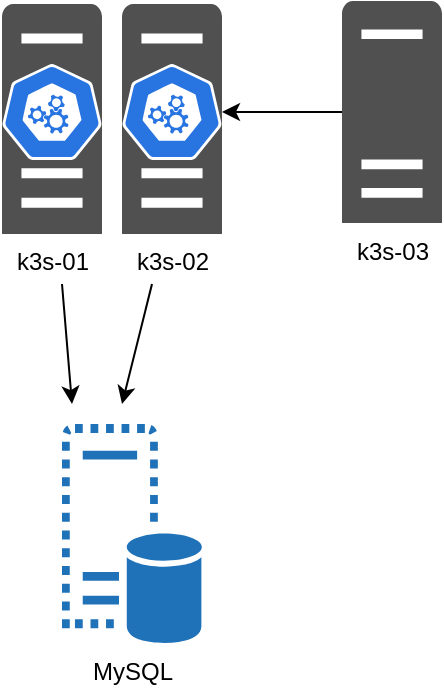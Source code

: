 <mxfile version="20.8.23" type="github">
  <diagram id="f106602c-feb2-e66a-4537-3a34d633f6aa" name="Page-1">
    <mxGraphModel dx="714" dy="503" grid="1" gridSize="10" guides="1" tooltips="1" connect="1" arrows="1" fold="1" page="1" pageScale="1" pageWidth="1169" pageHeight="827" background="none" math="0" shadow="0">
      <root>
        <mxCell id="0" />
        <mxCell id="1" parent="0" />
        <mxCell id="9vJiYLKIISm6_TSQ1ZCC-1010" value="MySQL" style="sketch=0;pointerEvents=1;shadow=0;dashed=0;html=1;strokeColor=none;labelPosition=center;verticalLabelPosition=bottom;verticalAlign=top;outlineConnect=0;align=center;shape=mxgraph.office.servers.virtual_database_server;fillColor=#2072B8;" parent="1" vertex="1">
          <mxGeometry x="320" y="350" width="70" height="110" as="geometry" />
        </mxCell>
        <mxCell id="I6gsbFjo42ZIX-rjy7hb-1" value="" style="rounded=0;orthogonalLoop=1;jettySize=auto;html=1;" edge="1" parent="1">
          <mxGeometry relative="1" as="geometry">
            <mxPoint x="365" y="280" as="sourcePoint" />
            <mxPoint x="350" y="340" as="targetPoint" />
          </mxGeometry>
        </mxCell>
        <mxCell id="I6gsbFjo42ZIX-rjy7hb-2" value="" style="rounded=0;orthogonalLoop=1;jettySize=auto;html=1;" edge="1" parent="1">
          <mxGeometry relative="1" as="geometry">
            <mxPoint x="320" y="280" as="sourcePoint" />
            <mxPoint x="325" y="340" as="targetPoint" />
          </mxGeometry>
        </mxCell>
        <mxCell id="I6gsbFjo42ZIX-rjy7hb-10" value="" style="group" vertex="1" connectable="0" parent="1">
          <mxGeometry x="290" y="140" width="50" height="115" as="geometry" />
        </mxCell>
        <mxCell id="I6gsbFjo42ZIX-rjy7hb-8" value="k3s-01&lt;br&gt;" style="sketch=0;pointerEvents=1;shadow=0;dashed=0;html=1;strokeColor=none;fillColor=#505050;labelPosition=center;verticalLabelPosition=bottom;verticalAlign=top;outlineConnect=0;align=center;shape=mxgraph.office.servers.server_generic;" vertex="1" parent="I6gsbFjo42ZIX-rjy7hb-10">
          <mxGeometry width="50" height="115" as="geometry" />
        </mxCell>
        <mxCell id="I6gsbFjo42ZIX-rjy7hb-9" value="" style="sketch=0;html=1;dashed=0;whitespace=wrap;fillColor=#2875E2;strokeColor=#ffffff;points=[[0.005,0.63,0],[0.1,0.2,0],[0.9,0.2,0],[0.5,0,0],[0.995,0.63,0],[0.72,0.99,0],[0.5,1,0],[0.28,0.99,0]];verticalLabelPosition=bottom;align=center;verticalAlign=top;shape=mxgraph.kubernetes.icon;prIcon=master" vertex="1" parent="I6gsbFjo42ZIX-rjy7hb-10">
          <mxGeometry y="30" width="50" height="48" as="geometry" />
        </mxCell>
        <mxCell id="I6gsbFjo42ZIX-rjy7hb-11" value="" style="group" vertex="1" connectable="0" parent="1">
          <mxGeometry x="350" y="140" width="50" height="115" as="geometry" />
        </mxCell>
        <mxCell id="I6gsbFjo42ZIX-rjy7hb-12" value="k3s-02" style="sketch=0;pointerEvents=1;shadow=0;dashed=0;html=1;strokeColor=none;fillColor=#505050;labelPosition=center;verticalLabelPosition=bottom;verticalAlign=top;outlineConnect=0;align=center;shape=mxgraph.office.servers.server_generic;" vertex="1" parent="I6gsbFjo42ZIX-rjy7hb-11">
          <mxGeometry width="50" height="115" as="geometry" />
        </mxCell>
        <mxCell id="I6gsbFjo42ZIX-rjy7hb-13" value="" style="sketch=0;html=1;dashed=0;whitespace=wrap;fillColor=#2875E2;strokeColor=#ffffff;points=[[0.005,0.63,0],[0.1,0.2,0],[0.9,0.2,0],[0.5,0,0],[0.995,0.63,0],[0.72,0.99,0],[0.5,1,0],[0.28,0.99,0]];verticalLabelPosition=bottom;align=center;verticalAlign=top;shape=mxgraph.kubernetes.icon;prIcon=master" vertex="1" parent="I6gsbFjo42ZIX-rjy7hb-11">
          <mxGeometry y="30" width="50" height="48" as="geometry" />
        </mxCell>
        <mxCell id="I6gsbFjo42ZIX-rjy7hb-17" value="" style="rounded=0;orthogonalLoop=1;jettySize=auto;html=1;" edge="1" parent="1" source="I6gsbFjo42ZIX-rjy7hb-16" target="I6gsbFjo42ZIX-rjy7hb-13">
          <mxGeometry relative="1" as="geometry" />
        </mxCell>
        <mxCell id="I6gsbFjo42ZIX-rjy7hb-16" value="k3s-03" style="sketch=0;pointerEvents=1;shadow=0;dashed=0;html=1;strokeColor=none;fillColor=#505050;labelPosition=center;verticalLabelPosition=bottom;verticalAlign=top;outlineConnect=0;align=center;shape=mxgraph.office.servers.server_generic;" vertex="1" parent="1">
          <mxGeometry x="460" y="138.5" width="50" height="111" as="geometry" />
        </mxCell>
      </root>
    </mxGraphModel>
  </diagram>
</mxfile>
